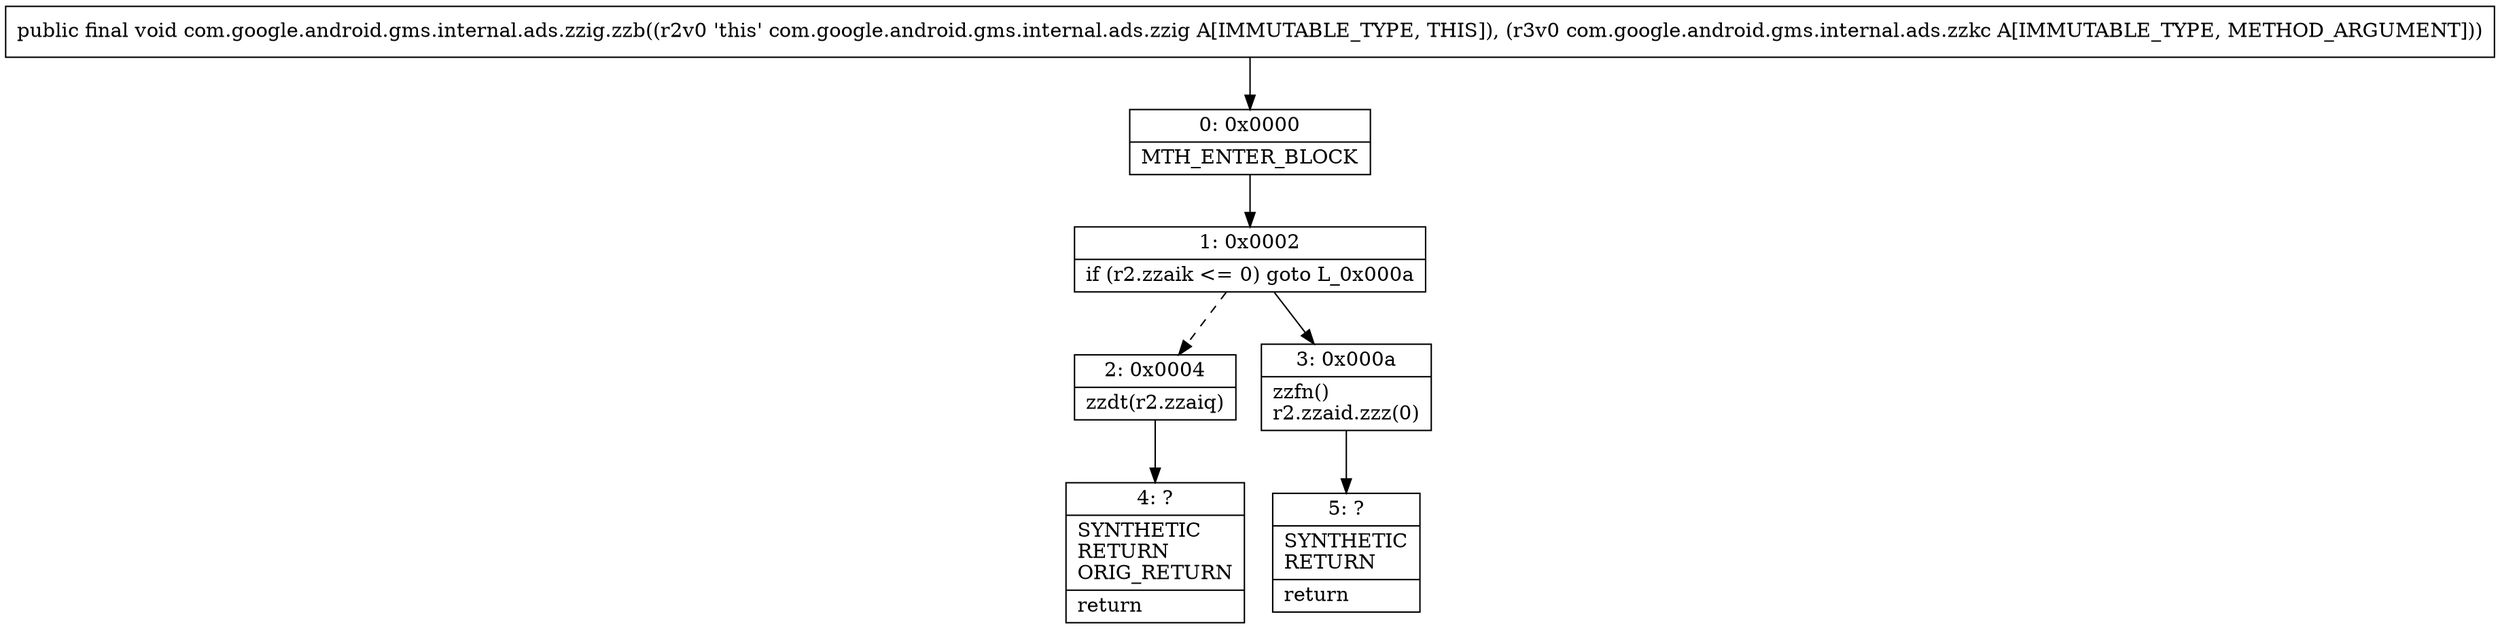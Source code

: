 digraph "CFG forcom.google.android.gms.internal.ads.zzig.zzb(Lcom\/google\/android\/gms\/internal\/ads\/zzkc;)V" {
Node_0 [shape=record,label="{0\:\ 0x0000|MTH_ENTER_BLOCK\l}"];
Node_1 [shape=record,label="{1\:\ 0x0002|if (r2.zzaik \<= 0) goto L_0x000a\l}"];
Node_2 [shape=record,label="{2\:\ 0x0004|zzdt(r2.zzaiq)\l}"];
Node_3 [shape=record,label="{3\:\ 0x000a|zzfn()\lr2.zzaid.zzz(0)\l}"];
Node_4 [shape=record,label="{4\:\ ?|SYNTHETIC\lRETURN\lORIG_RETURN\l|return\l}"];
Node_5 [shape=record,label="{5\:\ ?|SYNTHETIC\lRETURN\l|return\l}"];
MethodNode[shape=record,label="{public final void com.google.android.gms.internal.ads.zzig.zzb((r2v0 'this' com.google.android.gms.internal.ads.zzig A[IMMUTABLE_TYPE, THIS]), (r3v0 com.google.android.gms.internal.ads.zzkc A[IMMUTABLE_TYPE, METHOD_ARGUMENT])) }"];
MethodNode -> Node_0;
Node_0 -> Node_1;
Node_1 -> Node_2[style=dashed];
Node_1 -> Node_3;
Node_2 -> Node_4;
Node_3 -> Node_5;
}

